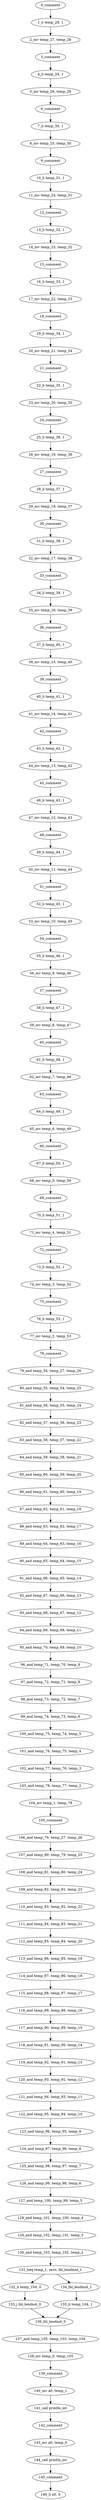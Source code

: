 strict digraph "" {
	graph [overlap=false];
	"0_comment" -> "1_li temp_28, 1";
	"1_li temp_28, 1" -> "2_mv temp_27, temp_28";
	"2_mv temp_27, temp_28" -> "3_comment";
	"3_comment" -> "4_li temp_29, 1";
	"4_li temp_29, 1" -> "5_mv temp_26, temp_29";
	"5_mv temp_26, temp_29" -> "6_comment";
	"6_comment" -> "7_li temp_30, 1";
	"7_li temp_30, 1" -> "8_mv temp_25, temp_30";
	"8_mv temp_25, temp_30" -> "9_comment";
	"9_comment" -> "10_li temp_31, 1";
	"10_li temp_31, 1" -> "11_mv temp_24, temp_31";
	"11_mv temp_24, temp_31" -> "12_comment";
	"12_comment" -> "13_li temp_32, 1";
	"13_li temp_32, 1" -> "14_mv temp_23, temp_32";
	"14_mv temp_23, temp_32" -> "15_comment";
	"15_comment" -> "16_li temp_33, 1";
	"16_li temp_33, 1" -> "17_mv temp_22, temp_33";
	"17_mv temp_22, temp_33" -> "18_comment";
	"18_comment" -> "19_li temp_34, 1";
	"19_li temp_34, 1" -> "20_mv temp_21, temp_34";
	"20_mv temp_21, temp_34" -> "21_comment";
	"21_comment" -> "22_li temp_35, 1";
	"22_li temp_35, 1" -> "23_mv temp_20, temp_35";
	"23_mv temp_20, temp_35" -> "24_comment";
	"24_comment" -> "25_li temp_36, 1";
	"25_li temp_36, 1" -> "26_mv temp_19, temp_36";
	"26_mv temp_19, temp_36" -> "27_comment";
	"27_comment" -> "28_li temp_37, 1";
	"28_li temp_37, 1" -> "29_mv temp_18, temp_37";
	"29_mv temp_18, temp_37" -> "30_comment";
	"30_comment" -> "31_li temp_38, 1";
	"31_li temp_38, 1" -> "32_mv temp_17, temp_38";
	"32_mv temp_17, temp_38" -> "33_comment";
	"33_comment" -> "34_li temp_39, 1";
	"34_li temp_39, 1" -> "35_mv temp_16, temp_39";
	"35_mv temp_16, temp_39" -> "36_comment";
	"36_comment" -> "37_li temp_40, 1";
	"37_li temp_40, 1" -> "38_mv temp_15, temp_40";
	"38_mv temp_15, temp_40" -> "39_comment";
	"39_comment" -> "40_li temp_41, 1";
	"40_li temp_41, 1" -> "41_mv temp_14, temp_41";
	"41_mv temp_14, temp_41" -> "42_comment";
	"42_comment" -> "43_li temp_42, 1";
	"43_li temp_42, 1" -> "44_mv temp_13, temp_42";
	"44_mv temp_13, temp_42" -> "45_comment";
	"45_comment" -> "46_li temp_43, 1";
	"46_li temp_43, 1" -> "47_mv temp_12, temp_43";
	"47_mv temp_12, temp_43" -> "48_comment";
	"48_comment" -> "49_li temp_44, 1";
	"49_li temp_44, 1" -> "50_mv temp_11, temp_44";
	"50_mv temp_11, temp_44" -> "51_comment";
	"51_comment" -> "52_li temp_45, 1";
	"52_li temp_45, 1" -> "53_mv temp_10, temp_45";
	"53_mv temp_10, temp_45" -> "54_comment";
	"54_comment" -> "55_li temp_46, 1";
	"55_li temp_46, 1" -> "56_mv temp_9, temp_46";
	"56_mv temp_9, temp_46" -> "57_comment";
	"57_comment" -> "58_li temp_47, 1";
	"58_li temp_47, 1" -> "59_mv temp_8, temp_47";
	"59_mv temp_8, temp_47" -> "60_comment";
	"60_comment" -> "61_li temp_48, 1";
	"61_li temp_48, 1" -> "62_mv temp_7, temp_48";
	"62_mv temp_7, temp_48" -> "63_comment";
	"63_comment" -> "64_li temp_49, 1";
	"64_li temp_49, 1" -> "65_mv temp_6, temp_49";
	"65_mv temp_6, temp_49" -> "66_comment";
	"66_comment" -> "67_li temp_50, 1";
	"67_li temp_50, 1" -> "68_mv temp_5, temp_50";
	"68_mv temp_5, temp_50" -> "69_comment";
	"69_comment" -> "70_li temp_51, 1";
	"70_li temp_51, 1" -> "71_mv temp_4, temp_51";
	"71_mv temp_4, temp_51" -> "72_comment";
	"72_comment" -> "73_li temp_52, 1";
	"73_li temp_52, 1" -> "74_mv temp_3, temp_52";
	"74_mv temp_3, temp_52" -> "75_comment";
	"75_comment" -> "76_li temp_53, 1";
	"76_li temp_53, 1" -> "77_mv temp_2, temp_53";
	"77_mv temp_2, temp_53" -> "78_comment";
	"78_comment" -> "79_and temp_54, temp_27, temp_26";
	"79_and temp_54, temp_27, temp_26" -> "80_and temp_55, temp_54, temp_25";
	"80_and temp_55, temp_54, temp_25" -> "81_and temp_56, temp_55, temp_24";
	"81_and temp_56, temp_55, temp_24" -> "82_and temp_57, temp_56, temp_23";
	"82_and temp_57, temp_56, temp_23" -> "83_and temp_58, temp_57, temp_22";
	"83_and temp_58, temp_57, temp_22" -> "84_and temp_59, temp_58, temp_21";
	"84_and temp_59, temp_58, temp_21" -> "85_and temp_60, temp_59, temp_20";
	"85_and temp_60, temp_59, temp_20" -> "86_and temp_61, temp_60, temp_19";
	"86_and temp_61, temp_60, temp_19" -> "87_and temp_62, temp_61, temp_18";
	"87_and temp_62, temp_61, temp_18" -> "88_and temp_63, temp_62, temp_17";
	"88_and temp_63, temp_62, temp_17" -> "89_and temp_64, temp_63, temp_16";
	"89_and temp_64, temp_63, temp_16" -> "90_and temp_65, temp_64, temp_15";
	"90_and temp_65, temp_64, temp_15" -> "91_and temp_66, temp_65, temp_14";
	"91_and temp_66, temp_65, temp_14" -> "92_and temp_67, temp_66, temp_13";
	"92_and temp_67, temp_66, temp_13" -> "93_and temp_68, temp_67, temp_12";
	"93_and temp_68, temp_67, temp_12" -> "94_and temp_69, temp_68, temp_11";
	"94_and temp_69, temp_68, temp_11" -> "95_and temp_70, temp_69, temp_10";
	"95_and temp_70, temp_69, temp_10" -> "96_and temp_71, temp_70, temp_9";
	"96_and temp_71, temp_70, temp_9" -> "97_and temp_72, temp_71, temp_8";
	"97_and temp_72, temp_71, temp_8" -> "98_and temp_73, temp_72, temp_7";
	"98_and temp_73, temp_72, temp_7" -> "99_and temp_74, temp_73, temp_6";
	"99_and temp_74, temp_73, temp_6" -> "100_and temp_75, temp_74, temp_5";
	"100_and temp_75, temp_74, temp_5" -> "101_and temp_76, temp_75, temp_4";
	"101_and temp_76, temp_75, temp_4" -> "102_and temp_77, temp_76, temp_3";
	"102_and temp_77, temp_76, temp_3" -> "103_and temp_78, temp_77, temp_2";
	"103_and temp_78, temp_77, temp_2" -> "104_mv temp_1, temp_78";
	"104_mv temp_1, temp_78" -> "105_comment";
	"105_comment" -> "106_and temp_79, temp_27, temp_26";
	"106_and temp_79, temp_27, temp_26" -> "107_and temp_80, temp_79, temp_25";
	"107_and temp_80, temp_79, temp_25" -> "108_and temp_81, temp_80, temp_24";
	"108_and temp_81, temp_80, temp_24" -> "109_and temp_82, temp_81, temp_23";
	"109_and temp_82, temp_81, temp_23" -> "110_and temp_83, temp_82, temp_22";
	"110_and temp_83, temp_82, temp_22" -> "111_and temp_84, temp_83, temp_21";
	"111_and temp_84, temp_83, temp_21" -> "112_and temp_85, temp_84, temp_20";
	"112_and temp_85, temp_84, temp_20" -> "113_and temp_86, temp_85, temp_19";
	"113_and temp_86, temp_85, temp_19" -> "114_and temp_87, temp_86, temp_18";
	"114_and temp_87, temp_86, temp_18" -> "115_and temp_88, temp_87, temp_17";
	"115_and temp_88, temp_87, temp_17" -> "116_and temp_89, temp_88, temp_16";
	"116_and temp_89, temp_88, temp_16" -> "117_and temp_90, temp_89, temp_15";
	"117_and temp_90, temp_89, temp_15" -> "118_and temp_91, temp_90, temp_14";
	"118_and temp_91, temp_90, temp_14" -> "119_and temp_92, temp_91, temp_13";
	"119_and temp_92, temp_91, temp_13" -> "120_and temp_93, temp_92, temp_12";
	"120_and temp_93, temp_92, temp_12" -> "121_and temp_94, temp_93, temp_11";
	"121_and temp_94, temp_93, temp_11" -> "122_and temp_95, temp_94, temp_10";
	"122_and temp_95, temp_94, temp_10" -> "123_and temp_96, temp_95, temp_9";
	"123_and temp_96, temp_95, temp_9" -> "124_and temp_97, temp_96, temp_8";
	"124_and temp_97, temp_96, temp_8" -> "125_and temp_98, temp_97, temp_7";
	"125_and temp_98, temp_97, temp_7" -> "126_and temp_99, temp_98, temp_6";
	"126_and temp_99, temp_98, temp_6" -> "127_and temp_100, temp_99, temp_5";
	"127_and temp_100, temp_99, temp_5" -> "128_and temp_101, temp_100, temp_4";
	"128_and temp_101, temp_100, temp_4" -> "129_and temp_102, temp_101, temp_3";
	"129_and temp_102, temp_101, temp_3" -> "130_and temp_103, temp_102, temp_2";
	"130_and temp_103, temp_102, temp_2" -> "131_beq temp_1, zero, lbl_lendmid_1";
	"131_beq temp_1, zero, lbl_lendmid_1" -> "132_li temp_104, 0";
	"131_beq temp_1, zero, lbl_lendmid_1" -> "134_lbl_lendmid_1";
	"132_li temp_104, 0" -> "133_j lbl_lendnot_0";
	"133_j lbl_lendnot_0" -> "136_lbl_lendnot_0";
	"134_lbl_lendmid_1" -> "135_li temp_104, 1";
	"135_li temp_104, 1" -> "136_lbl_lendnot_0";
	"136_lbl_lendnot_0" -> "137_and temp_105, temp_103, temp_104";
	"137_and temp_105, temp_103, temp_104" -> "138_mv temp_0, temp_105";
	"138_mv temp_0, temp_105" -> "139_comment";
	"139_comment" -> "140_mv a0, temp_1";
	"140_mv a0, temp_1" -> "141_call println_int";
	"141_call println_int" -> "142_comment";
	"142_comment" -> "143_mv a0, temp_0";
	"143_mv a0, temp_0" -> "144_call println_int";
	"144_call println_int" -> "145_comment";
	"145_comment" -> "146_li a0, 0";
}
